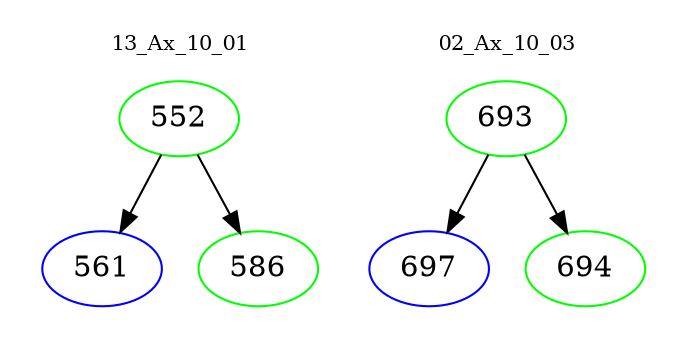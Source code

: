 digraph{
subgraph cluster_0 {
color = white
label = "13_Ax_10_01";
fontsize=10;
T0_552 [label="552", color="green"]
T0_552 -> T0_561 [color="black"]
T0_561 [label="561", color="blue"]
T0_552 -> T0_586 [color="black"]
T0_586 [label="586", color="green"]
}
subgraph cluster_1 {
color = white
label = "02_Ax_10_03";
fontsize=10;
T1_693 [label="693", color="green"]
T1_693 -> T1_697 [color="black"]
T1_697 [label="697", color="blue"]
T1_693 -> T1_694 [color="black"]
T1_694 [label="694", color="green"]
}
}
